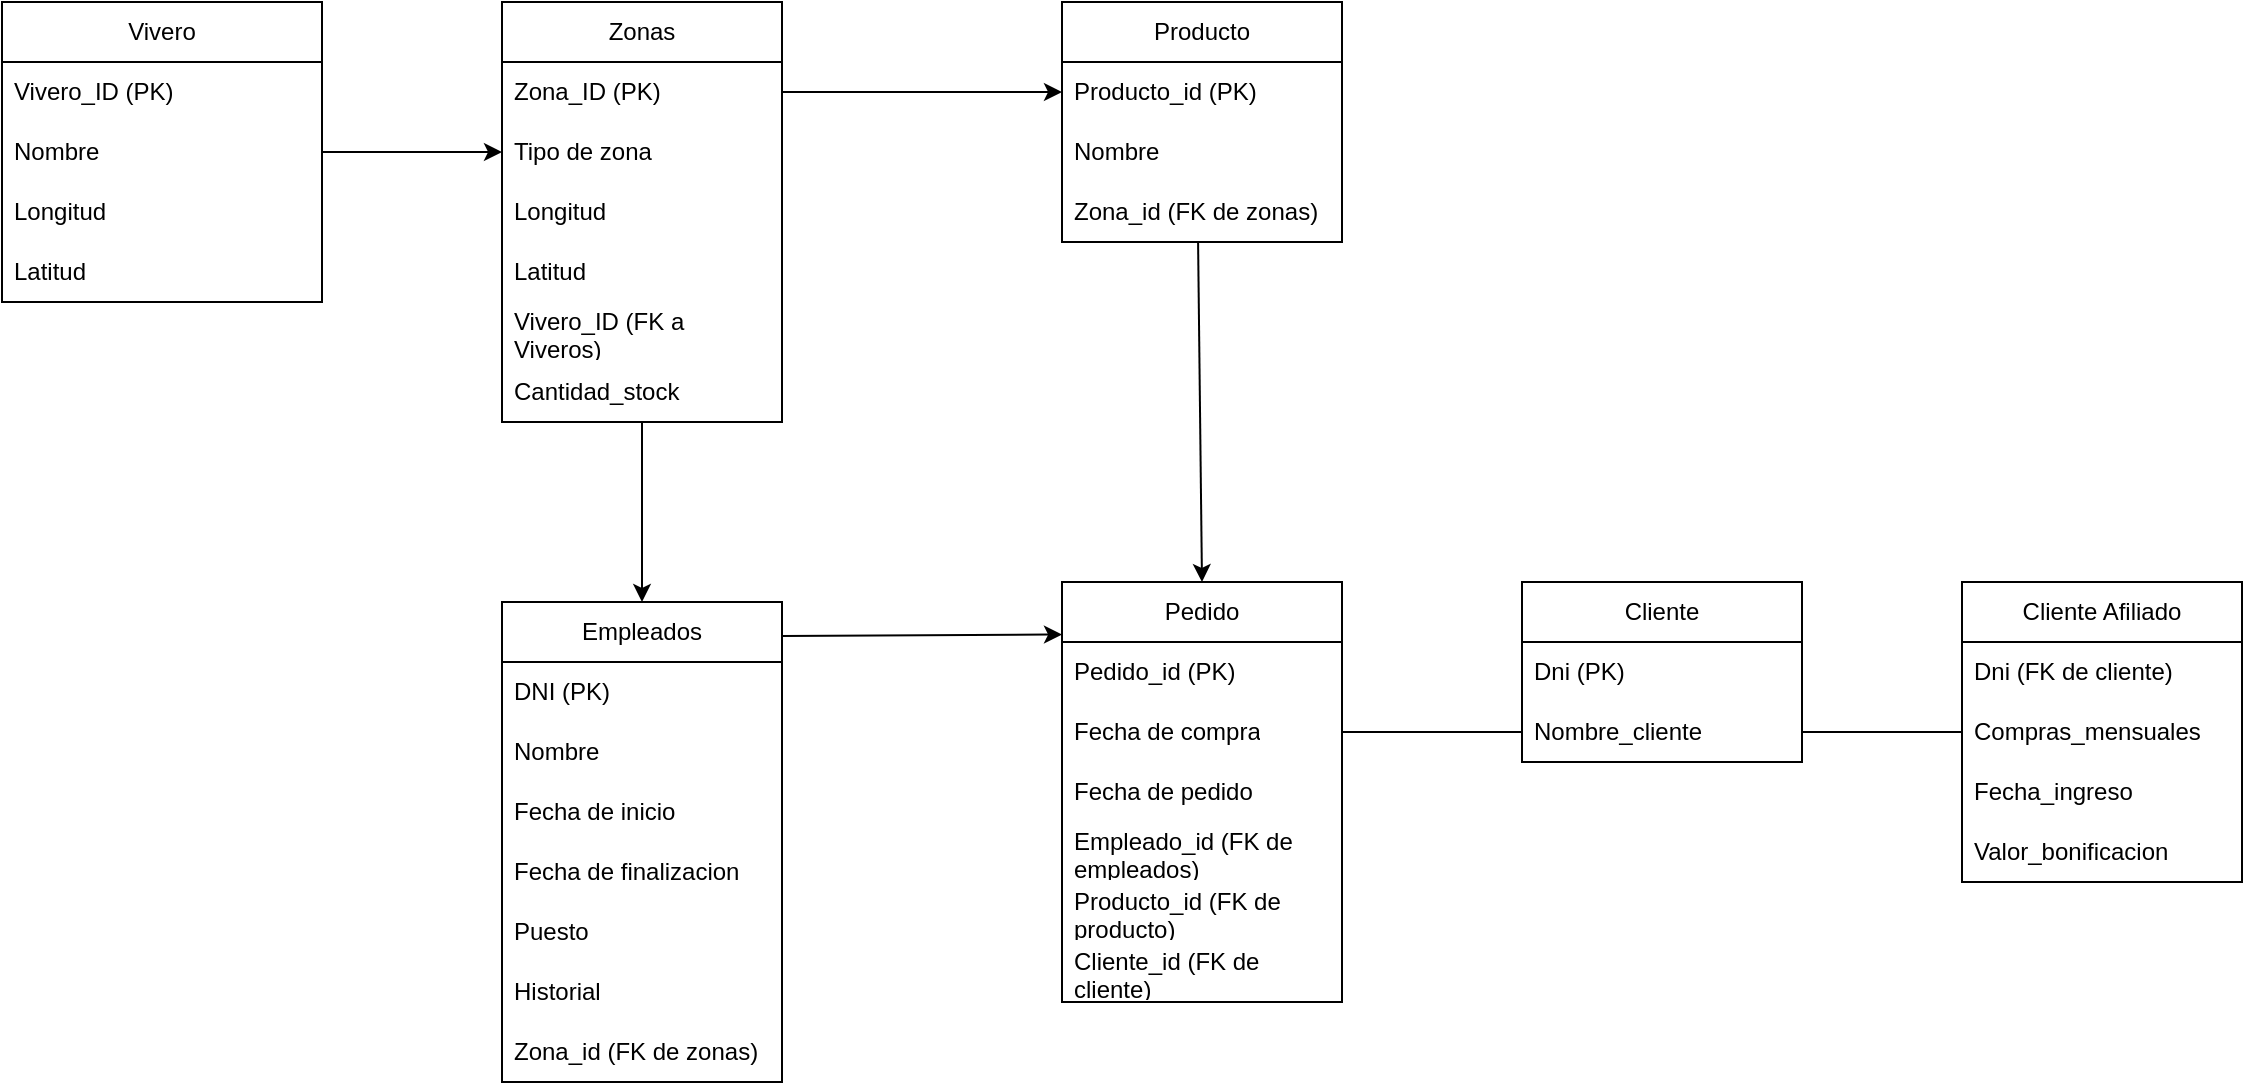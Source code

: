<mxfile version="24.8.3">
  <diagram name="Página-1" id="y-SyeY6Hac7-5Vz-gWNY">
    <mxGraphModel dx="671" dy="784" grid="1" gridSize="10" guides="1" tooltips="1" connect="1" arrows="1" fold="1" page="1" pageScale="1" pageWidth="1654" pageHeight="2336" math="0" shadow="0">
      <root>
        <mxCell id="0" />
        <mxCell id="1" parent="0" />
        <mxCell id="gdBTWpyvUSNcfsHML8O1-1" value="Vivero" style="swimlane;fontStyle=0;childLayout=stackLayout;horizontal=1;startSize=30;horizontalStack=0;resizeParent=1;resizeParentMax=0;resizeLast=0;collapsible=1;marginBottom=0;whiteSpace=wrap;html=1;" parent="1" vertex="1">
          <mxGeometry x="80" y="1040" width="160" height="150" as="geometry">
            <mxRectangle x="110" y="1500" width="70" height="30" as="alternateBounds" />
          </mxGeometry>
        </mxCell>
        <mxCell id="gdBTWpyvUSNcfsHML8O1-2" value="Vivero_ID (PK)&lt;span style=&quot;white-space: pre;&quot;&gt;&#x9;&lt;/span&gt;" style="text;strokeColor=none;fillColor=none;align=left;verticalAlign=middle;spacingLeft=4;spacingRight=4;overflow=hidden;points=[[0,0.5],[1,0.5]];portConstraint=eastwest;rotatable=0;whiteSpace=wrap;html=1;" parent="gdBTWpyvUSNcfsHML8O1-1" vertex="1">
          <mxGeometry y="30" width="160" height="30" as="geometry" />
        </mxCell>
        <mxCell id="gdBTWpyvUSNcfsHML8O1-3" value="Nombre" style="text;strokeColor=none;fillColor=none;align=left;verticalAlign=middle;spacingLeft=4;spacingRight=4;overflow=hidden;points=[[0,0.5],[1,0.5]];portConstraint=eastwest;rotatable=0;whiteSpace=wrap;html=1;" parent="gdBTWpyvUSNcfsHML8O1-1" vertex="1">
          <mxGeometry y="60" width="160" height="30" as="geometry" />
        </mxCell>
        <mxCell id="gdBTWpyvUSNcfsHML8O1-4" value="Longitud" style="text;strokeColor=none;fillColor=none;align=left;verticalAlign=middle;spacingLeft=4;spacingRight=4;overflow=hidden;points=[[0,0.5],[1,0.5]];portConstraint=eastwest;rotatable=0;whiteSpace=wrap;html=1;" parent="gdBTWpyvUSNcfsHML8O1-1" vertex="1">
          <mxGeometry y="90" width="160" height="30" as="geometry" />
        </mxCell>
        <mxCell id="7hObZ_VGaH9vUzibAlcM-1" value="Latitud" style="text;strokeColor=none;fillColor=none;align=left;verticalAlign=middle;spacingLeft=4;spacingRight=4;overflow=hidden;points=[[0,0.5],[1,0.5]];portConstraint=eastwest;rotatable=0;whiteSpace=wrap;html=1;" parent="gdBTWpyvUSNcfsHML8O1-1" vertex="1">
          <mxGeometry y="120" width="160" height="30" as="geometry" />
        </mxCell>
        <mxCell id="7hObZ_VGaH9vUzibAlcM-4" value="Zonas" style="swimlane;fontStyle=0;childLayout=stackLayout;horizontal=1;startSize=30;horizontalStack=0;resizeParent=1;resizeParentMax=0;resizeLast=0;collapsible=1;marginBottom=0;whiteSpace=wrap;html=1;" parent="1" vertex="1">
          <mxGeometry x="330" y="1040" width="140" height="210" as="geometry" />
        </mxCell>
        <mxCell id="7hObZ_VGaH9vUzibAlcM-5" value="Zona_ID (PK)" style="text;strokeColor=none;fillColor=none;align=left;verticalAlign=middle;spacingLeft=4;spacingRight=4;overflow=hidden;points=[[0,0.5],[1,0.5]];portConstraint=eastwest;rotatable=0;whiteSpace=wrap;html=1;" parent="7hObZ_VGaH9vUzibAlcM-4" vertex="1">
          <mxGeometry y="30" width="140" height="30" as="geometry" />
        </mxCell>
        <mxCell id="7hObZ_VGaH9vUzibAlcM-6" value="Tipo de zona" style="text;strokeColor=none;fillColor=none;align=left;verticalAlign=middle;spacingLeft=4;spacingRight=4;overflow=hidden;points=[[0,0.5],[1,0.5]];portConstraint=eastwest;rotatable=0;whiteSpace=wrap;html=1;" parent="7hObZ_VGaH9vUzibAlcM-4" vertex="1">
          <mxGeometry y="60" width="140" height="30" as="geometry" />
        </mxCell>
        <mxCell id="7hObZ_VGaH9vUzibAlcM-7" value="Longitud" style="text;strokeColor=none;fillColor=none;align=left;verticalAlign=middle;spacingLeft=4;spacingRight=4;overflow=hidden;points=[[0,0.5],[1,0.5]];portConstraint=eastwest;rotatable=0;whiteSpace=wrap;html=1;" parent="7hObZ_VGaH9vUzibAlcM-4" vertex="1">
          <mxGeometry y="90" width="140" height="30" as="geometry" />
        </mxCell>
        <mxCell id="7hObZ_VGaH9vUzibAlcM-8" value="Latitud" style="text;strokeColor=none;fillColor=none;align=left;verticalAlign=middle;spacingLeft=4;spacingRight=4;overflow=hidden;points=[[0,0.5],[1,0.5]];portConstraint=eastwest;rotatable=0;whiteSpace=wrap;html=1;" parent="7hObZ_VGaH9vUzibAlcM-4" vertex="1">
          <mxGeometry y="120" width="140" height="30" as="geometry" />
        </mxCell>
        <mxCell id="7hObZ_VGaH9vUzibAlcM-9" value="Vivero_ID (FK a Viveros)" style="text;strokeColor=none;fillColor=none;align=left;verticalAlign=middle;spacingLeft=4;spacingRight=4;overflow=hidden;points=[[0,0.5],[1,0.5]];portConstraint=eastwest;rotatable=0;whiteSpace=wrap;html=1;" parent="7hObZ_VGaH9vUzibAlcM-4" vertex="1">
          <mxGeometry y="150" width="140" height="30" as="geometry" />
        </mxCell>
        <mxCell id="_dKuL7jVNLMuewMv2L4r-25" value="Cantidad_stock" style="text;strokeColor=none;fillColor=none;align=left;verticalAlign=middle;spacingLeft=4;spacingRight=4;overflow=hidden;points=[[0,0.5],[1,0.5]];portConstraint=eastwest;rotatable=0;whiteSpace=wrap;html=1;" vertex="1" parent="7hObZ_VGaH9vUzibAlcM-4">
          <mxGeometry y="180" width="140" height="30" as="geometry" />
        </mxCell>
        <mxCell id="7hObZ_VGaH9vUzibAlcM-11" style="edgeStyle=orthogonalEdgeStyle;rounded=0;orthogonalLoop=1;jettySize=auto;html=1;exitX=1;exitY=0.5;exitDx=0;exitDy=0;entryX=0;entryY=0.5;entryDx=0;entryDy=0;" parent="1" source="gdBTWpyvUSNcfsHML8O1-3" target="7hObZ_VGaH9vUzibAlcM-6" edge="1">
          <mxGeometry relative="1" as="geometry" />
        </mxCell>
        <mxCell id="_dKuL7jVNLMuewMv2L4r-1" value="Empleados" style="swimlane;fontStyle=0;childLayout=stackLayout;horizontal=1;startSize=30;horizontalStack=0;resizeParent=1;resizeParentMax=0;resizeLast=0;collapsible=1;marginBottom=0;whiteSpace=wrap;html=1;" vertex="1" parent="1">
          <mxGeometry x="330" y="1340" width="140" height="240" as="geometry" />
        </mxCell>
        <mxCell id="_dKuL7jVNLMuewMv2L4r-2" value="DNI (PK)" style="text;strokeColor=none;fillColor=none;align=left;verticalAlign=middle;spacingLeft=4;spacingRight=4;overflow=hidden;points=[[0,0.5],[1,0.5]];portConstraint=eastwest;rotatable=0;whiteSpace=wrap;html=1;" vertex="1" parent="_dKuL7jVNLMuewMv2L4r-1">
          <mxGeometry y="30" width="140" height="30" as="geometry" />
        </mxCell>
        <mxCell id="_dKuL7jVNLMuewMv2L4r-3" value="Nombre" style="text;strokeColor=none;fillColor=none;align=left;verticalAlign=middle;spacingLeft=4;spacingRight=4;overflow=hidden;points=[[0,0.5],[1,0.5]];portConstraint=eastwest;rotatable=0;whiteSpace=wrap;html=1;" vertex="1" parent="_dKuL7jVNLMuewMv2L4r-1">
          <mxGeometry y="60" width="140" height="30" as="geometry" />
        </mxCell>
        <mxCell id="_dKuL7jVNLMuewMv2L4r-4" value="Fecha de inicio" style="text;strokeColor=none;fillColor=none;align=left;verticalAlign=middle;spacingLeft=4;spacingRight=4;overflow=hidden;points=[[0,0.5],[1,0.5]];portConstraint=eastwest;rotatable=0;whiteSpace=wrap;html=1;" vertex="1" parent="_dKuL7jVNLMuewMv2L4r-1">
          <mxGeometry y="90" width="140" height="30" as="geometry" />
        </mxCell>
        <mxCell id="_dKuL7jVNLMuewMv2L4r-5" value="Fecha de finalizacion" style="text;strokeColor=none;fillColor=none;align=left;verticalAlign=middle;spacingLeft=4;spacingRight=4;overflow=hidden;points=[[0,0.5],[1,0.5]];portConstraint=eastwest;rotatable=0;whiteSpace=wrap;html=1;" vertex="1" parent="_dKuL7jVNLMuewMv2L4r-1">
          <mxGeometry y="120" width="140" height="30" as="geometry" />
        </mxCell>
        <mxCell id="_dKuL7jVNLMuewMv2L4r-6" value="Puesto" style="text;strokeColor=none;fillColor=none;align=left;verticalAlign=middle;spacingLeft=4;spacingRight=4;overflow=hidden;points=[[0,0.5],[1,0.5]];portConstraint=eastwest;rotatable=0;whiteSpace=wrap;html=1;" vertex="1" parent="_dKuL7jVNLMuewMv2L4r-1">
          <mxGeometry y="150" width="140" height="30" as="geometry" />
        </mxCell>
        <mxCell id="_dKuL7jVNLMuewMv2L4r-7" value="Historial" style="text;strokeColor=none;fillColor=none;align=left;verticalAlign=middle;spacingLeft=4;spacingRight=4;overflow=hidden;points=[[0,0.5],[1,0.5]];portConstraint=eastwest;rotatable=0;whiteSpace=wrap;html=1;" vertex="1" parent="_dKuL7jVNLMuewMv2L4r-1">
          <mxGeometry y="180" width="140" height="30" as="geometry" />
        </mxCell>
        <mxCell id="_dKuL7jVNLMuewMv2L4r-8" value="Zona_id (FK de zonas)" style="text;strokeColor=none;fillColor=none;align=left;verticalAlign=middle;spacingLeft=4;spacingRight=4;overflow=hidden;points=[[0,0.5],[1,0.5]];portConstraint=eastwest;rotatable=0;whiteSpace=wrap;html=1;" vertex="1" parent="_dKuL7jVNLMuewMv2L4r-1">
          <mxGeometry y="210" width="140" height="30" as="geometry" />
        </mxCell>
        <mxCell id="_dKuL7jVNLMuewMv2L4r-10" value="" style="endArrow=classic;html=1;rounded=0;entryX=0.5;entryY=0;entryDx=0;entryDy=0;" edge="1" parent="1" target="_dKuL7jVNLMuewMv2L4r-1">
          <mxGeometry width="50" height="50" relative="1" as="geometry">
            <mxPoint x="400" y="1250" as="sourcePoint" />
            <mxPoint x="370" y="1260" as="targetPoint" />
          </mxGeometry>
        </mxCell>
        <mxCell id="_dKuL7jVNLMuewMv2L4r-11" value="Producto" style="swimlane;fontStyle=0;childLayout=stackLayout;horizontal=1;startSize=30;horizontalStack=0;resizeParent=1;resizeParentMax=0;resizeLast=0;collapsible=1;marginBottom=0;whiteSpace=wrap;html=1;" vertex="1" parent="1">
          <mxGeometry x="610" y="1040" width="140" height="120" as="geometry" />
        </mxCell>
        <mxCell id="_dKuL7jVNLMuewMv2L4r-12" value="Producto_id (PK)" style="text;strokeColor=none;fillColor=none;align=left;verticalAlign=middle;spacingLeft=4;spacingRight=4;overflow=hidden;points=[[0,0.5],[1,0.5]];portConstraint=eastwest;rotatable=0;whiteSpace=wrap;html=1;" vertex="1" parent="_dKuL7jVNLMuewMv2L4r-11">
          <mxGeometry y="30" width="140" height="30" as="geometry" />
        </mxCell>
        <mxCell id="_dKuL7jVNLMuewMv2L4r-13" value="Nombre" style="text;strokeColor=none;fillColor=none;align=left;verticalAlign=middle;spacingLeft=4;spacingRight=4;overflow=hidden;points=[[0,0.5],[1,0.5]];portConstraint=eastwest;rotatable=0;whiteSpace=wrap;html=1;" vertex="1" parent="_dKuL7jVNLMuewMv2L4r-11">
          <mxGeometry y="60" width="140" height="30" as="geometry" />
        </mxCell>
        <mxCell id="_dKuL7jVNLMuewMv2L4r-14" value="Zona_id (FK de zonas)" style="text;strokeColor=none;fillColor=none;align=left;verticalAlign=middle;spacingLeft=4;spacingRight=4;overflow=hidden;points=[[0,0.5],[1,0.5]];portConstraint=eastwest;rotatable=0;whiteSpace=wrap;html=1;" vertex="1" parent="_dKuL7jVNLMuewMv2L4r-11">
          <mxGeometry y="90" width="140" height="30" as="geometry" />
        </mxCell>
        <mxCell id="_dKuL7jVNLMuewMv2L4r-15" value="" style="endArrow=classic;html=1;rounded=0;exitX=1;exitY=0.5;exitDx=0;exitDy=0;entryX=0;entryY=0.5;entryDx=0;entryDy=0;" edge="1" parent="1" source="7hObZ_VGaH9vUzibAlcM-5" target="_dKuL7jVNLMuewMv2L4r-12">
          <mxGeometry width="50" height="50" relative="1" as="geometry">
            <mxPoint x="610" y="1330" as="sourcePoint" />
            <mxPoint x="660" y="1280" as="targetPoint" />
          </mxGeometry>
        </mxCell>
        <mxCell id="_dKuL7jVNLMuewMv2L4r-16" value="Pedido" style="swimlane;fontStyle=0;childLayout=stackLayout;horizontal=1;startSize=30;horizontalStack=0;resizeParent=1;resizeParentMax=0;resizeLast=0;collapsible=1;marginBottom=0;whiteSpace=wrap;html=1;" vertex="1" parent="1">
          <mxGeometry x="610" y="1330" width="140" height="210" as="geometry" />
        </mxCell>
        <mxCell id="_dKuL7jVNLMuewMv2L4r-17" value="Pedido_id (PK)" style="text;strokeColor=none;fillColor=none;align=left;verticalAlign=middle;spacingLeft=4;spacingRight=4;overflow=hidden;points=[[0,0.5],[1,0.5]];portConstraint=eastwest;rotatable=0;whiteSpace=wrap;html=1;" vertex="1" parent="_dKuL7jVNLMuewMv2L4r-16">
          <mxGeometry y="30" width="140" height="30" as="geometry" />
        </mxCell>
        <mxCell id="_dKuL7jVNLMuewMv2L4r-18" value="Fecha de compra" style="text;strokeColor=none;fillColor=none;align=left;verticalAlign=middle;spacingLeft=4;spacingRight=4;overflow=hidden;points=[[0,0.5],[1,0.5]];portConstraint=eastwest;rotatable=0;whiteSpace=wrap;html=1;" vertex="1" parent="_dKuL7jVNLMuewMv2L4r-16">
          <mxGeometry y="60" width="140" height="30" as="geometry" />
        </mxCell>
        <mxCell id="_dKuL7jVNLMuewMv2L4r-19" value="Fecha de pedido" style="text;strokeColor=none;fillColor=none;align=left;verticalAlign=middle;spacingLeft=4;spacingRight=4;overflow=hidden;points=[[0,0.5],[1,0.5]];portConstraint=eastwest;rotatable=0;whiteSpace=wrap;html=1;" vertex="1" parent="_dKuL7jVNLMuewMv2L4r-16">
          <mxGeometry y="90" width="140" height="30" as="geometry" />
        </mxCell>
        <mxCell id="_dKuL7jVNLMuewMv2L4r-22" value="Empleado_id (FK de empleados)" style="text;strokeColor=none;fillColor=none;align=left;verticalAlign=middle;spacingLeft=4;spacingRight=4;overflow=hidden;points=[[0,0.5],[1,0.5]];portConstraint=eastwest;rotatable=0;whiteSpace=wrap;html=1;" vertex="1" parent="_dKuL7jVNLMuewMv2L4r-16">
          <mxGeometry y="120" width="140" height="30" as="geometry" />
        </mxCell>
        <mxCell id="_dKuL7jVNLMuewMv2L4r-23" value="Producto_id (FK de producto)" style="text;strokeColor=none;fillColor=none;align=left;verticalAlign=middle;spacingLeft=4;spacingRight=4;overflow=hidden;points=[[0,0.5],[1,0.5]];portConstraint=eastwest;rotatable=0;whiteSpace=wrap;html=1;" vertex="1" parent="_dKuL7jVNLMuewMv2L4r-16">
          <mxGeometry y="150" width="140" height="30" as="geometry" />
        </mxCell>
        <mxCell id="_dKuL7jVNLMuewMv2L4r-24" value="Cliente_id (FK de cliente)" style="text;strokeColor=none;fillColor=none;align=left;verticalAlign=middle;spacingLeft=4;spacingRight=4;overflow=hidden;points=[[0,0.5],[1,0.5]];portConstraint=eastwest;rotatable=0;whiteSpace=wrap;html=1;" vertex="1" parent="_dKuL7jVNLMuewMv2L4r-16">
          <mxGeometry y="180" width="140" height="30" as="geometry" />
        </mxCell>
        <mxCell id="_dKuL7jVNLMuewMv2L4r-20" value="" style="endArrow=classic;html=1;rounded=0;exitX=0.486;exitY=1;exitDx=0;exitDy=0;exitPerimeter=0;entryX=0.5;entryY=0;entryDx=0;entryDy=0;" edge="1" parent="1" source="_dKuL7jVNLMuewMv2L4r-14" target="_dKuL7jVNLMuewMv2L4r-16">
          <mxGeometry width="50" height="50" relative="1" as="geometry">
            <mxPoint x="610" y="1330" as="sourcePoint" />
            <mxPoint x="660" y="1280" as="targetPoint" />
          </mxGeometry>
        </mxCell>
        <mxCell id="_dKuL7jVNLMuewMv2L4r-21" value="" style="endArrow=classic;html=1;rounded=0;entryX=0;entryY=0.125;entryDx=0;entryDy=0;entryPerimeter=0;" edge="1" parent="1" target="_dKuL7jVNLMuewMv2L4r-16">
          <mxGeometry width="50" height="50" relative="1" as="geometry">
            <mxPoint x="470" y="1357" as="sourcePoint" />
            <mxPoint x="660" y="1280" as="targetPoint" />
          </mxGeometry>
        </mxCell>
        <mxCell id="_dKuL7jVNLMuewMv2L4r-26" value="Cliente" style="swimlane;fontStyle=0;childLayout=stackLayout;horizontal=1;startSize=30;horizontalStack=0;resizeParent=1;resizeParentMax=0;resizeLast=0;collapsible=1;marginBottom=0;whiteSpace=wrap;html=1;" vertex="1" parent="1">
          <mxGeometry x="840" y="1330" width="140" height="90" as="geometry" />
        </mxCell>
        <mxCell id="_dKuL7jVNLMuewMv2L4r-27" value="Dni (PK)" style="text;strokeColor=none;fillColor=none;align=left;verticalAlign=middle;spacingLeft=4;spacingRight=4;overflow=hidden;points=[[0,0.5],[1,0.5]];portConstraint=eastwest;rotatable=0;whiteSpace=wrap;html=1;" vertex="1" parent="_dKuL7jVNLMuewMv2L4r-26">
          <mxGeometry y="30" width="140" height="30" as="geometry" />
        </mxCell>
        <mxCell id="_dKuL7jVNLMuewMv2L4r-28" value="Nombre_cliente" style="text;strokeColor=none;fillColor=none;align=left;verticalAlign=middle;spacingLeft=4;spacingRight=4;overflow=hidden;points=[[0,0.5],[1,0.5]];portConstraint=eastwest;rotatable=0;whiteSpace=wrap;html=1;" vertex="1" parent="_dKuL7jVNLMuewMv2L4r-26">
          <mxGeometry y="60" width="140" height="30" as="geometry" />
        </mxCell>
        <mxCell id="_dKuL7jVNLMuewMv2L4r-31" value="" style="endArrow=none;html=1;rounded=0;entryX=0;entryY=0.5;entryDx=0;entryDy=0;exitX=1;exitY=0.5;exitDx=0;exitDy=0;" edge="1" parent="1" source="_dKuL7jVNLMuewMv2L4r-18" target="_dKuL7jVNLMuewMv2L4r-28">
          <mxGeometry width="50" height="50" relative="1" as="geometry">
            <mxPoint x="790" y="1400" as="sourcePoint" />
            <mxPoint x="970" y="1500" as="targetPoint" />
          </mxGeometry>
        </mxCell>
        <mxCell id="_dKuL7jVNLMuewMv2L4r-32" value="Cliente Afiliado" style="swimlane;fontStyle=0;childLayout=stackLayout;horizontal=1;startSize=30;horizontalStack=0;resizeParent=1;resizeParentMax=0;resizeLast=0;collapsible=1;marginBottom=0;whiteSpace=wrap;html=1;" vertex="1" parent="1">
          <mxGeometry x="1060" y="1330" width="140" height="150" as="geometry" />
        </mxCell>
        <mxCell id="_dKuL7jVNLMuewMv2L4r-33" value="Dni (FK de cliente)" style="text;strokeColor=none;fillColor=none;align=left;verticalAlign=middle;spacingLeft=4;spacingRight=4;overflow=hidden;points=[[0,0.5],[1,0.5]];portConstraint=eastwest;rotatable=0;whiteSpace=wrap;html=1;" vertex="1" parent="_dKuL7jVNLMuewMv2L4r-32">
          <mxGeometry y="30" width="140" height="30" as="geometry" />
        </mxCell>
        <mxCell id="_dKuL7jVNLMuewMv2L4r-35" value="Compras_mensuales" style="text;strokeColor=none;fillColor=none;align=left;verticalAlign=middle;spacingLeft=4;spacingRight=4;overflow=hidden;points=[[0,0.5],[1,0.5]];portConstraint=eastwest;rotatable=0;whiteSpace=wrap;html=1;" vertex="1" parent="_dKuL7jVNLMuewMv2L4r-32">
          <mxGeometry y="60" width="140" height="30" as="geometry" />
        </mxCell>
        <mxCell id="_dKuL7jVNLMuewMv2L4r-36" value="Fecha_ingreso" style="text;strokeColor=none;fillColor=none;align=left;verticalAlign=middle;spacingLeft=4;spacingRight=4;overflow=hidden;points=[[0,0.5],[1,0.5]];portConstraint=eastwest;rotatable=0;whiteSpace=wrap;html=1;" vertex="1" parent="_dKuL7jVNLMuewMv2L4r-32">
          <mxGeometry y="90" width="140" height="30" as="geometry" />
        </mxCell>
        <mxCell id="_dKuL7jVNLMuewMv2L4r-37" value="Valor_bonificacion" style="text;strokeColor=none;fillColor=none;align=left;verticalAlign=middle;spacingLeft=4;spacingRight=4;overflow=hidden;points=[[0,0.5],[1,0.5]];portConstraint=eastwest;rotatable=0;whiteSpace=wrap;html=1;" vertex="1" parent="_dKuL7jVNLMuewMv2L4r-32">
          <mxGeometry y="120" width="140" height="30" as="geometry" />
        </mxCell>
        <mxCell id="_dKuL7jVNLMuewMv2L4r-38" value="" style="endArrow=none;html=1;rounded=0;exitX=1;exitY=0.5;exitDx=0;exitDy=0;entryX=0;entryY=0.5;entryDx=0;entryDy=0;" edge="1" parent="1" source="_dKuL7jVNLMuewMv2L4r-28" target="_dKuL7jVNLMuewMv2L4r-35">
          <mxGeometry width="50" height="50" relative="1" as="geometry">
            <mxPoint x="920" y="1550" as="sourcePoint" />
            <mxPoint x="970" y="1500" as="targetPoint" />
          </mxGeometry>
        </mxCell>
      </root>
    </mxGraphModel>
  </diagram>
</mxfile>

